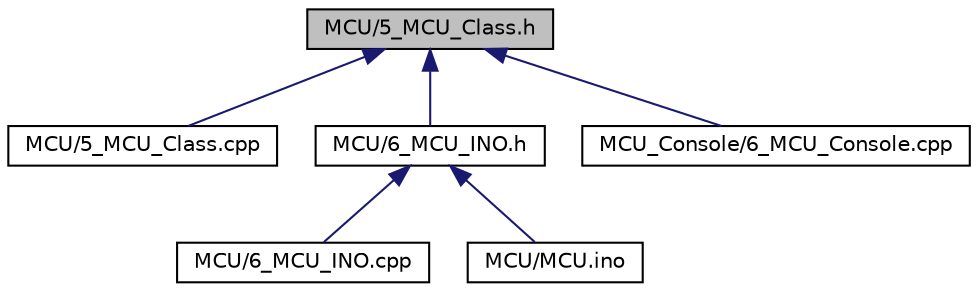 digraph "MCU/5_MCU_Class.h"
{
 // LATEX_PDF_SIZE
  edge [fontname="Helvetica",fontsize="10",labelfontname="Helvetica",labelfontsize="10"];
  node [fontname="Helvetica",fontsize="10",shape=record];
  Node1 [label="MCU/5_MCU_Class.h",height=0.2,width=0.4,color="black", fillcolor="grey75", style="filled", fontcolor="black",tooltip="ARU Node Personalization for the MCU PCB Node."];
  Node1 -> Node2 [dir="back",color="midnightblue",fontsize="10",style="solid",fontname="Helvetica"];
  Node2 [label="MCU/5_MCU_Class.cpp",height=0.2,width=0.4,color="black", fillcolor="white", style="filled",URL="$5___m_c_u___class_8cpp_source.html",tooltip=" "];
  Node1 -> Node3 [dir="back",color="midnightblue",fontsize="10",style="solid",fontname="Helvetica"];
  Node3 [label="MCU/6_MCU_INO.h",height=0.2,width=0.4,color="black", fillcolor="white", style="filled",URL="$6___m_c_u___i_n_o_8h.html",tooltip="Arduino FW for MCU PCB of ARU."];
  Node3 -> Node4 [dir="back",color="midnightblue",fontsize="10",style="solid",fontname="Helvetica"];
  Node4 [label="MCU/6_MCU_INO.cpp",height=0.2,width=0.4,color="black", fillcolor="white", style="filled",URL="$6___m_c_u___i_n_o_8cpp.html",tooltip="Arduino PCB implementation of MCU_Class."];
  Node3 -> Node5 [dir="back",color="midnightblue",fontsize="10",style="solid",fontname="Helvetica"];
  Node5 [label="MCU/MCU.ino",height=0.2,width=0.4,color="black", fillcolor="white", style="filled",URL="$_m_c_u_8ino.html",tooltip="ARU Node Personalization for the MCU PCB Node."];
  Node1 -> Node6 [dir="back",color="midnightblue",fontsize="10",style="solid",fontname="Helvetica"];
  Node6 [label="MCU_Console/6_MCU_Console.cpp",height=0.2,width=0.4,color="black", fillcolor="white", style="filled",URL="$6___m_c_u___console_8cpp_source.html",tooltip=" "];
}
